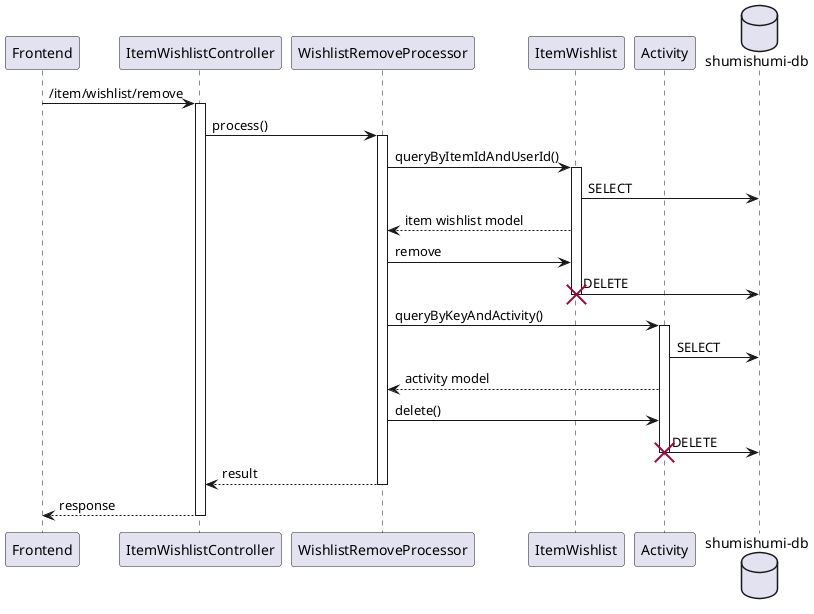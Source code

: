 @startuml remove
participant "Frontend" as fe
participant "ItemWishlistController" as iwc

participant "WishlistRemoveProcessor" as proc

participant "ItemWishlist" as iwm

participant "Activity" as am

database "shumishumi-db" as db

fe -> iwc++ : /item/wishlist/remove
iwc -> proc++ : process()

proc -> iwm++ : queryByItemIdAndUserId()
iwm -> db : SELECT
proc <-- iwm : item wishlist model

proc -> iwm : remove
iwm -> db : DELETE
deactivate iwm
destroy iwm

proc -> am++ : queryByKeyAndActivity()
am -> db : SELECT
proc <-- am : activity model

proc -> am : delete()
am -> db : DELETE
deactivate am
destroy am

return result
return response

@enduml
